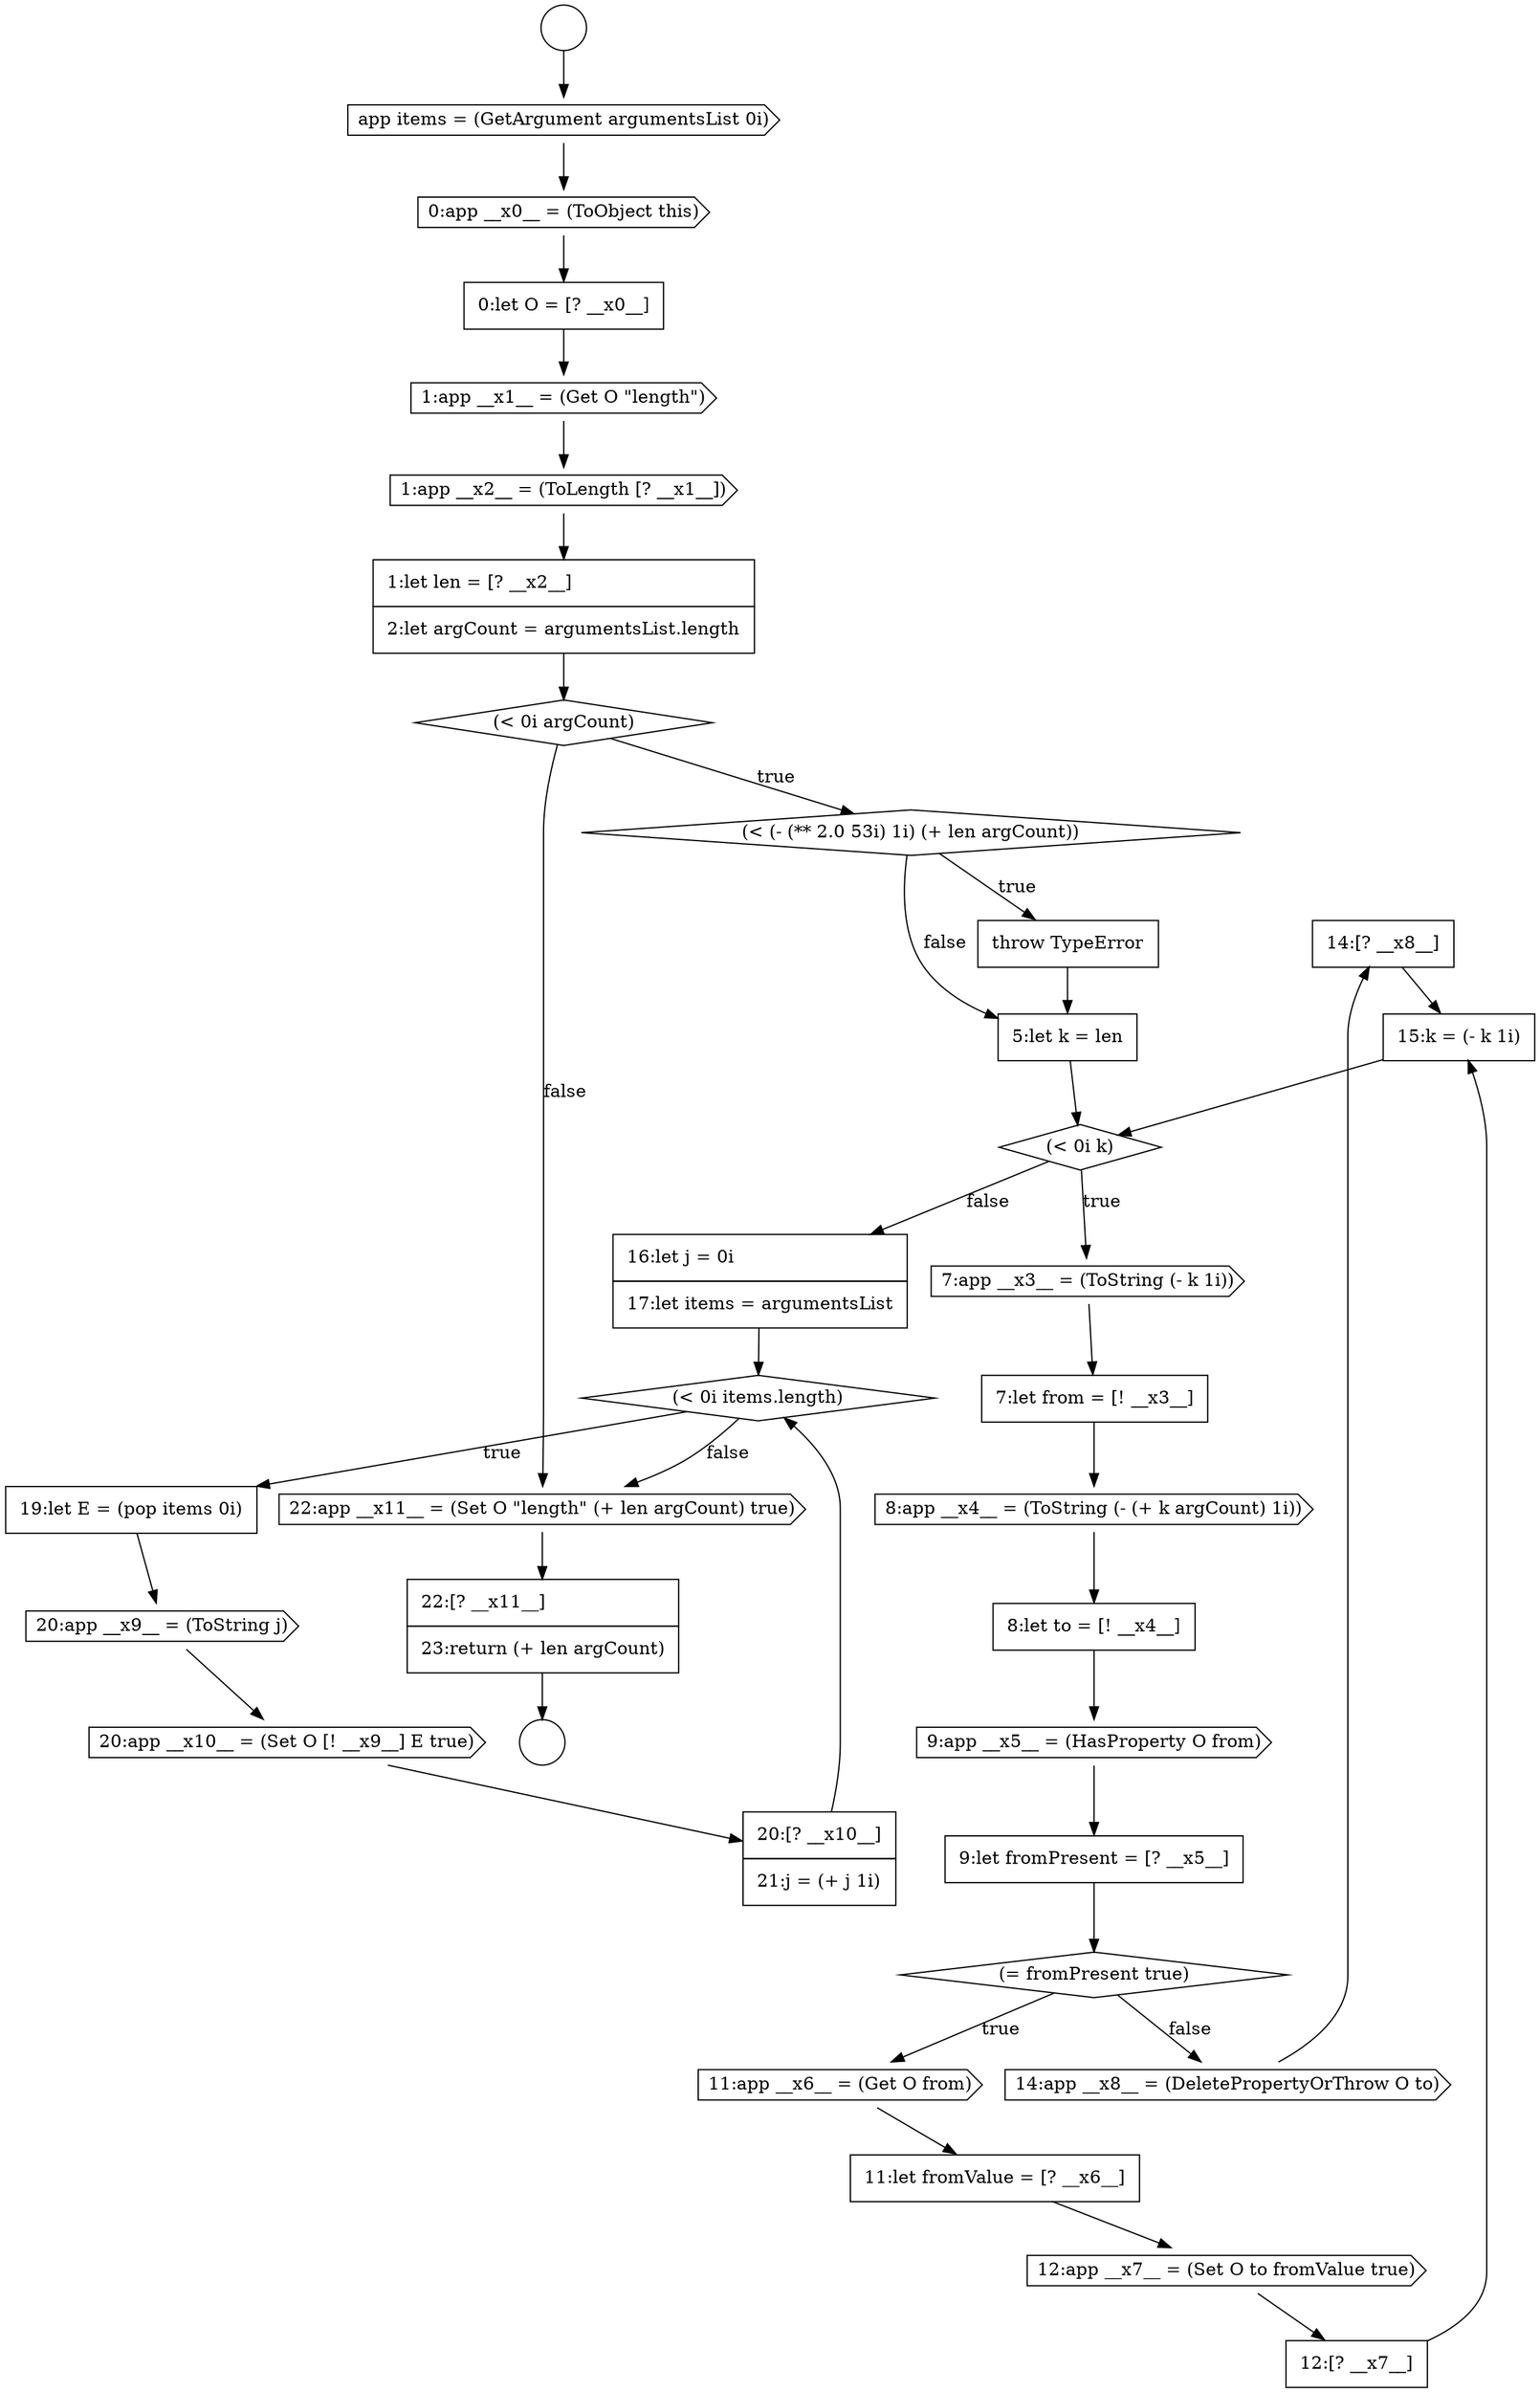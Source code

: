 digraph {
  node15926 [shape=none, margin=0, label=<<font color="black">
    <table border="0" cellborder="1" cellspacing="0" cellpadding="10">
      <tr><td align="left">14:[? __x8__]</td></tr>
    </table>
  </font>> color="black" fillcolor="white" style=filled]
  node15916 [shape=cds, label=<<font color="black">8:app __x4__ = (ToString (- (+ k argCount) 1i))</font>> color="black" fillcolor="white" style=filled]
  node15931 [shape=cds, label=<<font color="black">20:app __x9__ = (ToString j)</font>> color="black" fillcolor="white" style=filled]
  node15922 [shape=none, margin=0, label=<<font color="black">
    <table border="0" cellborder="1" cellspacing="0" cellpadding="10">
      <tr><td align="left">11:let fromValue = [? __x6__]</td></tr>
    </table>
  </font>> color="black" fillcolor="white" style=filled]
  node15911 [shape=none, margin=0, label=<<font color="black">
    <table border="0" cellborder="1" cellspacing="0" cellpadding="10">
      <tr><td align="left">throw TypeError</td></tr>
    </table>
  </font>> color="black" fillcolor="white" style=filled]
  node15907 [shape=cds, label=<<font color="black">1:app __x2__ = (ToLength [? __x1__])</font>> color="black" fillcolor="white" style=filled]
  node15920 [shape=diamond, label=<<font color="black">(= fromPresent true)</font>> color="black" fillcolor="white" style=filled]
  node15935 [shape=none, margin=0, label=<<font color="black">
    <table border="0" cellborder="1" cellspacing="0" cellpadding="10">
      <tr><td align="left">22:[? __x11__]</td></tr>
      <tr><td align="left">23:return (+ len argCount)</td></tr>
    </table>
  </font>> color="black" fillcolor="white" style=filled]
  node15901 [shape=circle label=" " color="black" fillcolor="white" style=filled]
  node15912 [shape=none, margin=0, label=<<font color="black">
    <table border="0" cellborder="1" cellspacing="0" cellpadding="10">
      <tr><td align="left">5:let k = len</td></tr>
    </table>
  </font>> color="black" fillcolor="white" style=filled]
  node15908 [shape=none, margin=0, label=<<font color="black">
    <table border="0" cellborder="1" cellspacing="0" cellpadding="10">
      <tr><td align="left">1:let len = [? __x2__]</td></tr>
      <tr><td align="left">2:let argCount = argumentsList.length</td></tr>
    </table>
  </font>> color="black" fillcolor="white" style=filled]
  node15923 [shape=cds, label=<<font color="black">12:app __x7__ = (Set O to fromValue true)</font>> color="black" fillcolor="white" style=filled]
  node15919 [shape=none, margin=0, label=<<font color="black">
    <table border="0" cellborder="1" cellspacing="0" cellpadding="10">
      <tr><td align="left">9:let fromPresent = [? __x5__]</td></tr>
    </table>
  </font>> color="black" fillcolor="white" style=filled]
  node15914 [shape=cds, label=<<font color="black">7:app __x3__ = (ToString (- k 1i))</font>> color="black" fillcolor="white" style=filled]
  node15918 [shape=cds, label=<<font color="black">9:app __x5__ = (HasProperty O from)</font>> color="black" fillcolor="white" style=filled]
  node15925 [shape=cds, label=<<font color="black">14:app __x8__ = (DeletePropertyOrThrow O to)</font>> color="black" fillcolor="white" style=filled]
  node15917 [shape=none, margin=0, label=<<font color="black">
    <table border="0" cellborder="1" cellspacing="0" cellpadding="10">
      <tr><td align="left">8:let to = [! __x4__]</td></tr>
    </table>
  </font>> color="black" fillcolor="white" style=filled]
  node15921 [shape=cds, label=<<font color="black">11:app __x6__ = (Get O from)</font>> color="black" fillcolor="white" style=filled]
  node15906 [shape=cds, label=<<font color="black">1:app __x1__ = (Get O &quot;length&quot;)</font>> color="black" fillcolor="white" style=filled]
  node15915 [shape=none, margin=0, label=<<font color="black">
    <table border="0" cellborder="1" cellspacing="0" cellpadding="10">
      <tr><td align="left">7:let from = [! __x3__]</td></tr>
    </table>
  </font>> color="black" fillcolor="white" style=filled]
  node15930 [shape=none, margin=0, label=<<font color="black">
    <table border="0" cellborder="1" cellspacing="0" cellpadding="10">
      <tr><td align="left">19:let E = (pop items 0i)</td></tr>
    </table>
  </font>> color="black" fillcolor="white" style=filled]
  node15927 [shape=none, margin=0, label=<<font color="black">
    <table border="0" cellborder="1" cellspacing="0" cellpadding="10">
      <tr><td align="left">15:k = (- k 1i)</td></tr>
    </table>
  </font>> color="black" fillcolor="white" style=filled]
  node15934 [shape=cds, label=<<font color="black">22:app __x11__ = (Set O &quot;length&quot; (+ len argCount) true)</font>> color="black" fillcolor="white" style=filled]
  node15909 [shape=diamond, label=<<font color="black">(&lt; 0i argCount)</font>> color="black" fillcolor="white" style=filled]
  node15904 [shape=cds, label=<<font color="black">0:app __x0__ = (ToObject this)</font>> color="black" fillcolor="white" style=filled]
  node15902 [shape=circle label=" " color="black" fillcolor="white" style=filled]
  node15929 [shape=diamond, label=<<font color="black">(&lt; 0i items.length)</font>> color="black" fillcolor="white" style=filled]
  node15933 [shape=none, margin=0, label=<<font color="black">
    <table border="0" cellborder="1" cellspacing="0" cellpadding="10">
      <tr><td align="left">20:[? __x10__]</td></tr>
      <tr><td align="left">21:j = (+ j 1i)</td></tr>
    </table>
  </font>> color="black" fillcolor="white" style=filled]
  node15928 [shape=none, margin=0, label=<<font color="black">
    <table border="0" cellborder="1" cellspacing="0" cellpadding="10">
      <tr><td align="left">16:let j = 0i</td></tr>
      <tr><td align="left">17:let items = argumentsList</td></tr>
    </table>
  </font>> color="black" fillcolor="white" style=filled]
  node15905 [shape=none, margin=0, label=<<font color="black">
    <table border="0" cellborder="1" cellspacing="0" cellpadding="10">
      <tr><td align="left">0:let O = [? __x0__]</td></tr>
    </table>
  </font>> color="black" fillcolor="white" style=filled]
  node15924 [shape=none, margin=0, label=<<font color="black">
    <table border="0" cellborder="1" cellspacing="0" cellpadding="10">
      <tr><td align="left">12:[? __x7__]</td></tr>
    </table>
  </font>> color="black" fillcolor="white" style=filled]
  node15910 [shape=diamond, label=<<font color="black">(&lt; (- (** 2.0 53i) 1i) (+ len argCount))</font>> color="black" fillcolor="white" style=filled]
  node15903 [shape=cds, label=<<font color="black">app items = (GetArgument argumentsList 0i)</font>> color="black" fillcolor="white" style=filled]
  node15913 [shape=diamond, label=<<font color="black">(&lt; 0i k)</font>> color="black" fillcolor="white" style=filled]
  node15932 [shape=cds, label=<<font color="black">20:app __x10__ = (Set O [! __x9__] E true)</font>> color="black" fillcolor="white" style=filled]
  node15915 -> node15916 [ color="black"]
  node15935 -> node15902 [ color="black"]
  node15914 -> node15915 [ color="black"]
  node15907 -> node15908 [ color="black"]
  node15933 -> node15929 [ color="black"]
  node15903 -> node15904 [ color="black"]
  node15926 -> node15927 [ color="black"]
  node15927 -> node15913 [ color="black"]
  node15904 -> node15905 [ color="black"]
  node15913 -> node15914 [label=<<font color="black">true</font>> color="black"]
  node15913 -> node15928 [label=<<font color="black">false</font>> color="black"]
  node15929 -> node15930 [label=<<font color="black">true</font>> color="black"]
  node15929 -> node15934 [label=<<font color="black">false</font>> color="black"]
  node15920 -> node15921 [label=<<font color="black">true</font>> color="black"]
  node15920 -> node15925 [label=<<font color="black">false</font>> color="black"]
  node15905 -> node15906 [ color="black"]
  node15930 -> node15931 [ color="black"]
  node15901 -> node15903 [ color="black"]
  node15934 -> node15935 [ color="black"]
  node15918 -> node15919 [ color="black"]
  node15912 -> node15913 [ color="black"]
  node15909 -> node15910 [label=<<font color="black">true</font>> color="black"]
  node15909 -> node15934 [label=<<font color="black">false</font>> color="black"]
  node15925 -> node15926 [ color="black"]
  node15911 -> node15912 [ color="black"]
  node15916 -> node15917 [ color="black"]
  node15917 -> node15918 [ color="black"]
  node15931 -> node15932 [ color="black"]
  node15923 -> node15924 [ color="black"]
  node15921 -> node15922 [ color="black"]
  node15932 -> node15933 [ color="black"]
  node15908 -> node15909 [ color="black"]
  node15922 -> node15923 [ color="black"]
  node15928 -> node15929 [ color="black"]
  node15924 -> node15927 [ color="black"]
  node15910 -> node15911 [label=<<font color="black">true</font>> color="black"]
  node15910 -> node15912 [label=<<font color="black">false</font>> color="black"]
  node15919 -> node15920 [ color="black"]
  node15906 -> node15907 [ color="black"]
}
